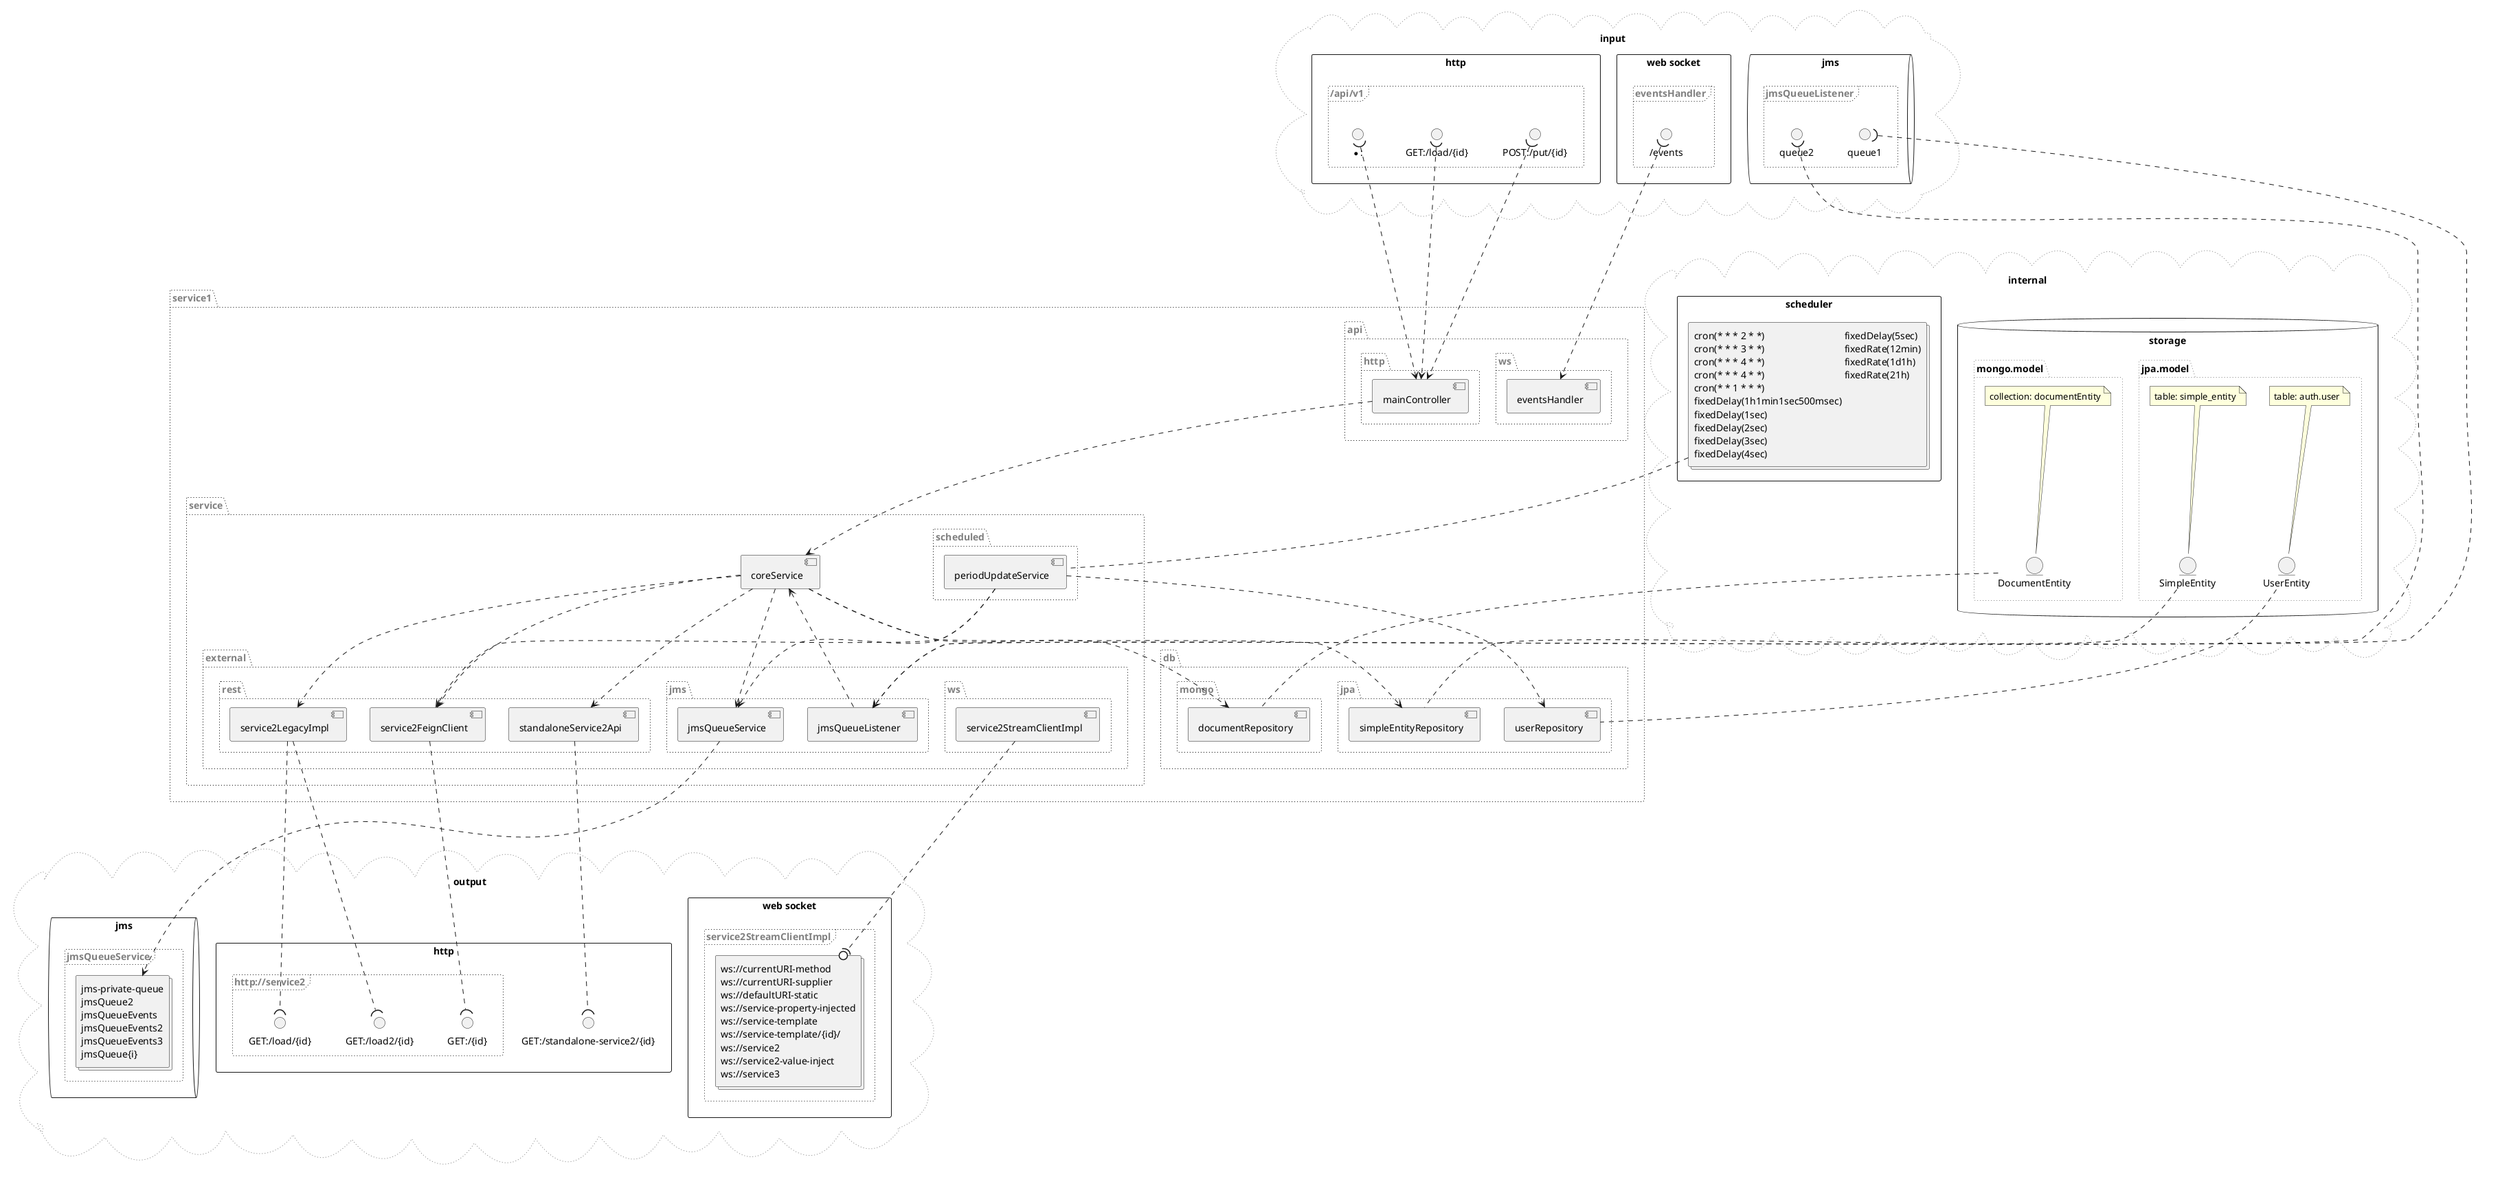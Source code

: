 @startuml
remove @unlinked
package "service1" as service1 #line.dotted;text:gray {
  package "api" as service1.api #line.dotted;text:gray {
    package "http" as service1.api.http #line.dotted;text:gray {
      component mainController as mainController
    }
    package "ws" as service1.api.ws #line.dotted;text:gray {
      component eventsHandler as eventsHandler
    }
  }
  package "db" as service1.db #line.dotted;text:gray {
    package "jpa" as service1.db.jpa #line.dotted;text:gray {
      component simpleEntityRepository as simpleEntityRepository
      component userRepository as userRepository
    }
    package "mongo" as service1.db.mongo #line.dotted;text:gray {
      component documentRepository as documentRepository
    }
  }
  package "service" as service1.service #line.dotted;text:gray {
    component coreService as coreService
    package "external" as service1.service.external #line.dotted;text:gray {
      package "jms" as service1.service.external.jms #line.dotted;text:gray {
        component jmsQueueListener as jmsQueueListener
        component jmsQueueService as jmsQueueService
      }
      package "rest" as service1.service.external.rest #line.dotted;text:gray {
        component service2FeignClient as service2FeignClient
        component service2LegacyImpl as service2LegacyImpl
        component standaloneService2Api as standaloneService2Api
      }
      package "ws" as service1.service.external.ws #line.dotted;text:gray {
        component service2StreamClientImpl as service2StreamClientImpl
      }
    }
    package "scheduled" as service1.service.scheduled #line.dotted;text:gray {
      component periodUpdateService as periodUpdateService
    }
  }
}
coreService ..> documentRepository
coreService ..> jmsQueueService
coreService ..> service2FeignClient
coreService ..> service2LegacyImpl
coreService ..> simpleEntityRepository
coreService ..> standaloneService2Api
jmsQueueListener ..> coreService
mainController ..> coreService
periodUpdateService ..> jmsQueueService
periodUpdateService ..> service2FeignClient
periodUpdateService ..> userRepository
cloud "input" as input #line.dotted;line:gray; {
  rectangle "http" as input.http {
    frame "/api/v1" as input.http..api.v1 #line.dotted;text:gray {
      interface "*:" as in....api.v1.
      in....api.v1. )....> mainController
      interface "GET:/load/{id}" as in.GET..api.v1.load..id.
      in.GET..api.v1.load..id. )....> mainController
      interface "POST:/put/{id}" as in.POST..api.v1.put..id.
      in.POST..api.v1.put..id. )....> mainController
    }
  }
  rectangle "web socket" as input.websocket {
    frame "eventsHandler" as input.websocket.eventsHandler.eventsHandler.interfaces #line.dotted;text:gray {
      interface "/events" as in.eventsHandler.in.ws..events
      in.eventsHandler.in.ws..events )....> eventsHandler
    }
  }
  queue "jms" as input.jms {
    frame "jmsQueueListener" as input.jms.jmsQueueListener.jmsQueueListener.interfaces #line.dotted;text:gray {
      interface "queue1" as in.jmsQueueListener.queue1.in
      in.jmsQueueListener.queue1.in )....> jmsQueueListener
      interface "queue2" as in.jmsQueueListener.queue2.in
      in.jmsQueueListener.queue2.in )....> jmsQueueListener
    }
  }
}
cloud "output" as output #line.dotted;line:gray; {
  rectangle "http" as output.http {
    interface "GET:/standalone-service2/{id}" as out.GET.standalone.service2..id.
    standaloneService2Api ....( out.GET.standalone.service2..id.
    frame "http://service2" as output.http.http...service2 #line.dotted;text:gray {
      interface "GET:/{id}" as out.GET.http...service2..id.
      service2FeignClient ....( out.GET.http...service2..id.
      interface "GET:/load/{id}" as out.GET.http...service2.load..id.
      service2LegacyImpl ....( out.GET.http...service2.load..id.
      interface "GET:/load2/{id}" as out.GET.http...service2.load2..id.
      service2LegacyImpl ....( out.GET.http...service2.load2..id.
    }
  }
  rectangle "web socket" as output.websocket {
    frame "service2StreamClientImpl" as output.websocket.service2StreamClientImpl.service2StreamClientImpl.interfaces #line.dotted;text:gray {
      collections "<#transparent,transparent>|ws://currentURI-method|\n\
<#transparent,transparent>|ws://currentURI-supplier|\n\
<#transparent,transparent>|ws://defaultURI-static|\n\
<#transparent,transparent>|ws://service-property-injected|\n\
<#transparent,transparent>|ws://service-template|\n\
<#transparent,transparent>|ws://service-template/{id}/|\n\
<#transparent,transparent>|ws://service2|\n\
<#transparent,transparent>|ws://service2-value-inject|\n\
<#transparent,transparent>|ws://service3|" as output.websocket.service2StreamClientImpl.interfaces
      service2StreamClientImpl ....(0 output.websocket.service2StreamClientImpl.interfaces
    }
  }
  queue "jms" as output.jms {
    frame "jmsQueueService" as output.jms.jmsQueueService.jmsQueueService.interfaces #line.dotted;text:gray {
      collections "<#transparent,transparent>|jms-private-queue|\n\
<#transparent,transparent>|jmsQueue2|\n\
<#transparent,transparent>|jmsQueueEvents|\n\
<#transparent,transparent>|jmsQueueEvents2|\n\
<#transparent,transparent>|jmsQueueEvents3|\n\
<#transparent,transparent>|jmsQueue{i}|" as output.jms.jmsQueueService.interfaces
      jmsQueueService ....> output.jms.jmsQueueService.interfaces
    }
  }
}
cloud "internal" as internal #line.dotted;line:gray; {
  database "storage" as internal.storage {
    folder "jpa.model" as internal.storage.jpa.model #line.dotted;line:gray; {
      entity "SimpleEntity" as internal.jpa.classservice1.db.jpa.model.SimpleEntity..simple_entity.
      note "table: simple_entity" as internal.jpa.classservice1.db.jpa.model.SimpleEntity..simple_entity..table_name
      internal.jpa.classservice1.db.jpa.model.SimpleEntity..simple_entity..table_name .. internal.jpa.classservice1.db.jpa.model.SimpleEntity..simple_entity.
      internal.jpa.classservice1.db.jpa.model.SimpleEntity..simple_entity. .. simpleEntityRepository
      entity "UserEntity" as internal.jpa.classservice1.db.jpa.model.UserEntity..auth.user.
      note "table: auth.user" as internal.jpa.classservice1.db.jpa.model.UserEntity..auth.user..table_name
      internal.jpa.classservice1.db.jpa.model.UserEntity..auth.user..table_name .. internal.jpa.classservice1.db.jpa.model.UserEntity..auth.user.
      internal.jpa.classservice1.db.jpa.model.UserEntity..auth.user. .. userRepository
    }
    folder "mongo.model" as internal.storage.mongo.model #line.dotted;line:gray; {
      entity "DocumentEntity" as internal.mongo.classservice1.db.mongo.model.DocumentEntity..documentEntity.
      note "collection: documentEntity" as internal.mongo.classservice1.db.mongo.model.DocumentEntity..documentEntity..table_name
      internal.mongo.classservice1.db.mongo.model.DocumentEntity..documentEntity..table_name .. internal.mongo.classservice1.db.mongo.model.DocumentEntity..documentEntity.
      internal.mongo.classservice1.db.mongo.model.DocumentEntity..documentEntity. .. documentRepository
    }
  }
  rectangle "scheduler" as internal.scheduler {
    collections "<#transparent,transparent>|cron(* * * 2 * *) |fixedDelay(5sec)|\n\
<#transparent,transparent>|cron(* * * 3 * *) |fixedRate(12min)|\n\
<#transparent,transparent>|cron(* * * 4 * *) |fixedRate(1d1h)|\n\
<#transparent,transparent>|cron(* * * 4 * *) |fixedRate(21h)|\n\
<#transparent,transparent>|cron(* * 1 * * *) | |\n\
<#transparent,transparent>|fixedDelay(1h1min1sec500msec) | |\n\
<#transparent,transparent>|fixedDelay(1sec) | |\n\
<#transparent,transparent>|fixedDelay(2sec) | |\n\
<#transparent,transparent>|fixedDelay(3sec) | |\n\
<#transparent,transparent>|fixedDelay(4sec) | |" as internal.scheduler.interfaces
    internal.scheduler.interfaces .. periodUpdateService
  }
}
@enduml
